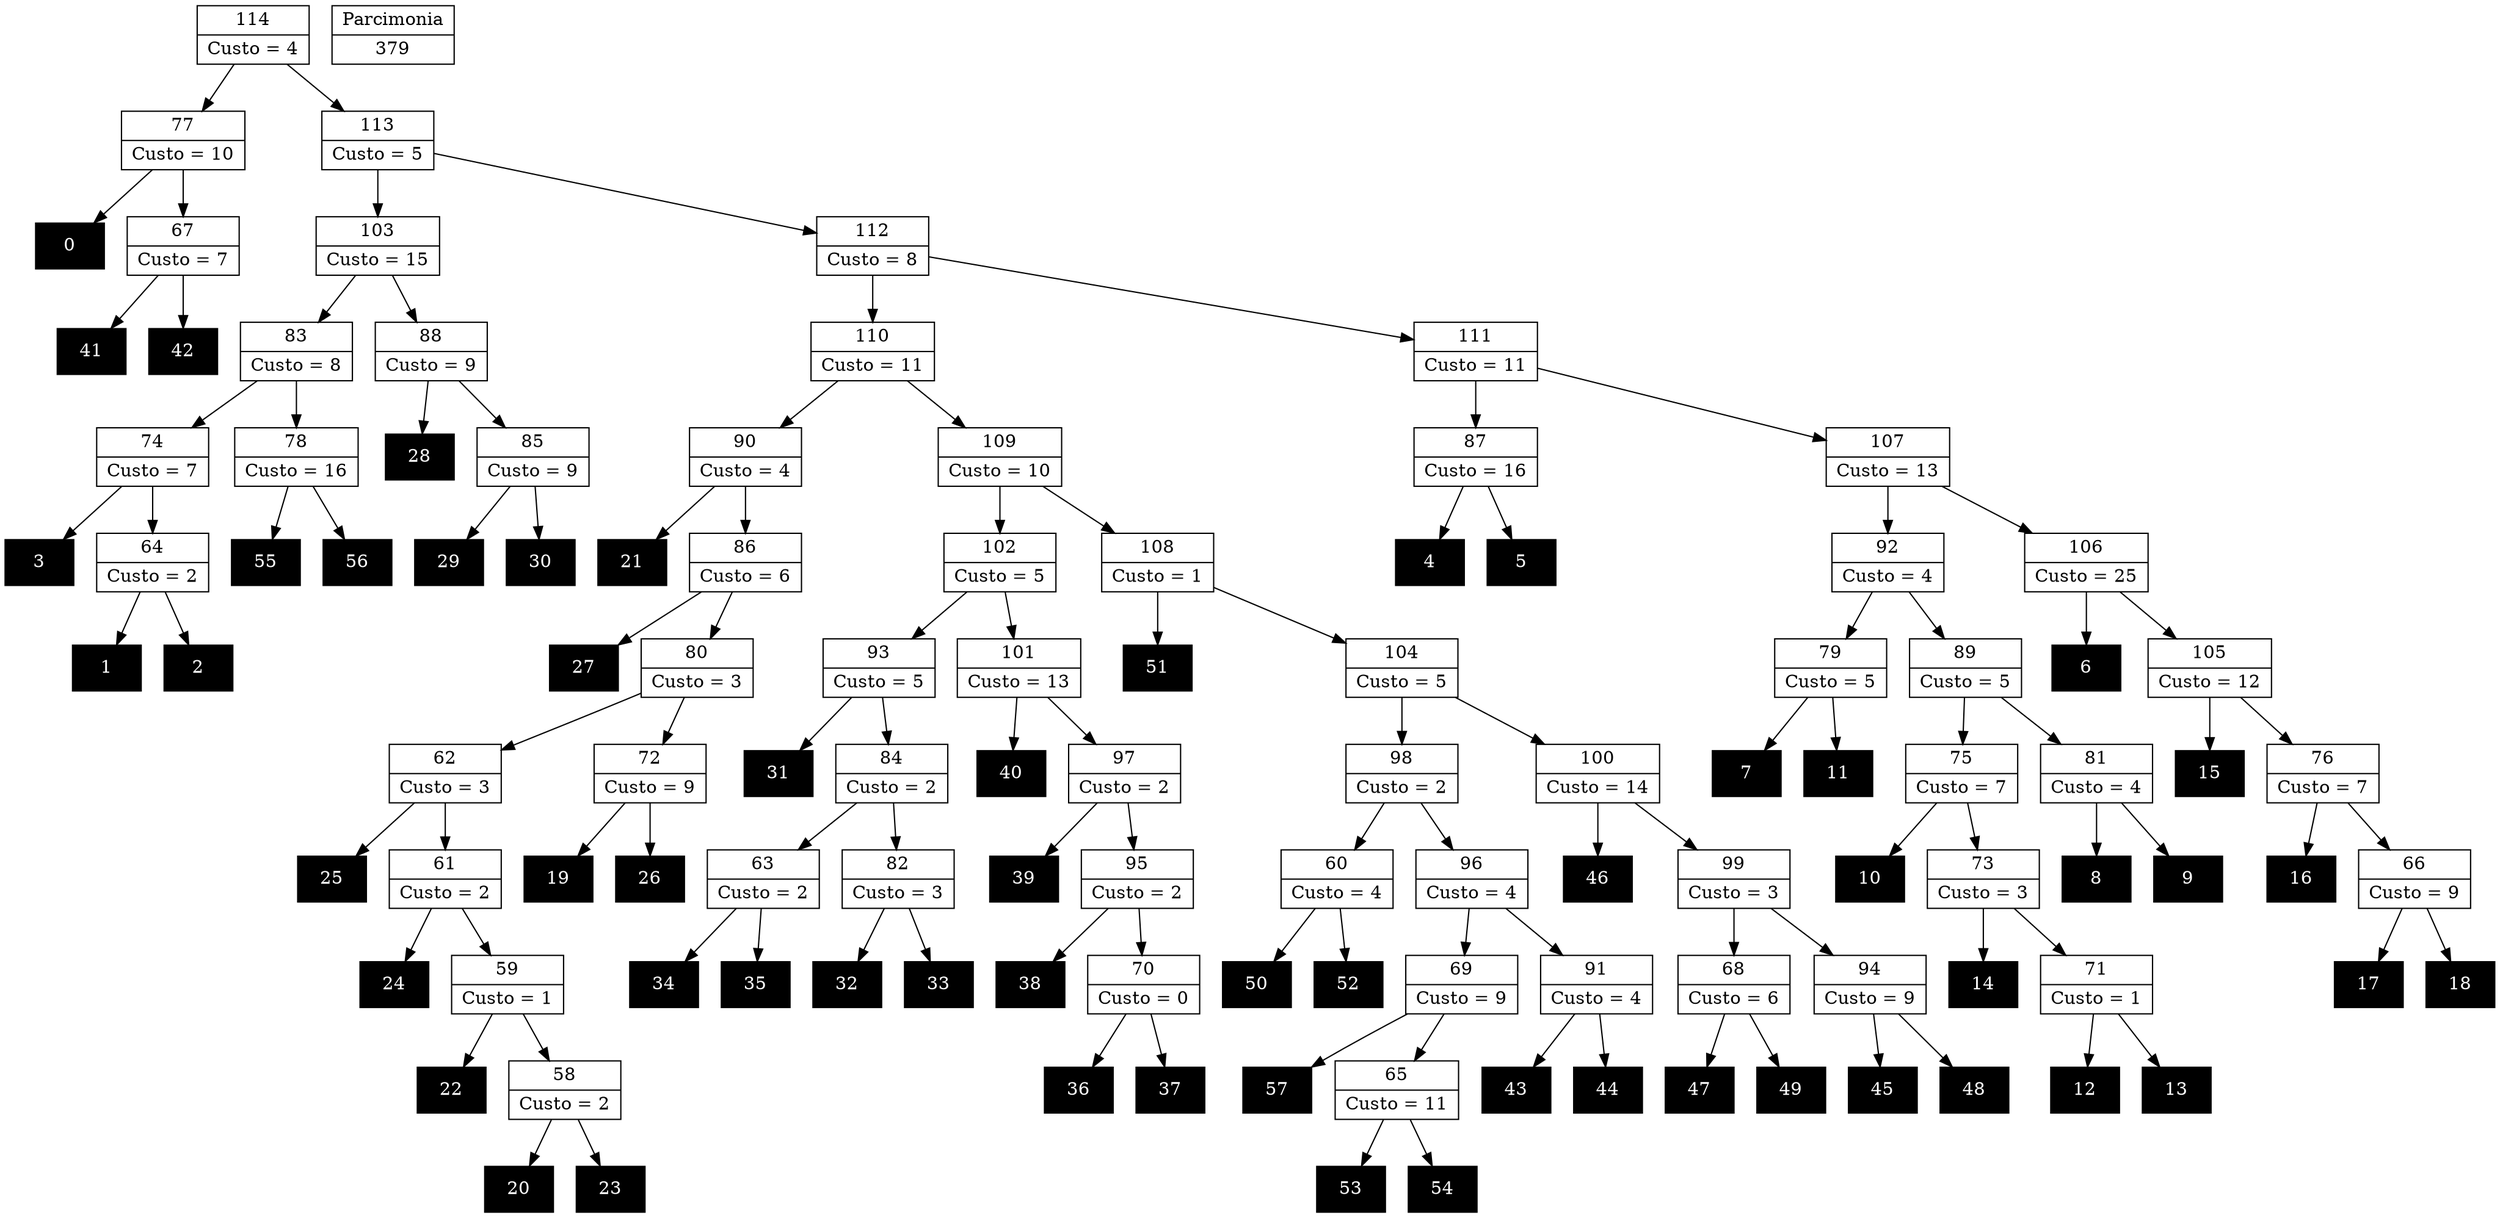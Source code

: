 Digraph G {
0 [shape="record", label="{0}",style=filled, color=black, fontcolor=white,fontsize=14, height=0.5]
1 [shape="record", label="{1}",style=filled, color=black, fontcolor=white,fontsize=14, height=0.5]
2 [shape="record", label="{2}",style=filled, color=black, fontcolor=white,fontsize=14, height=0.5]
3 [shape="record", label="{3}",style=filled, color=black, fontcolor=white,fontsize=14, height=0.5]
4 [shape="record", label="{4}",style=filled, color=black, fontcolor=white,fontsize=14, height=0.5]
5 [shape="record", label="{5}",style=filled, color=black, fontcolor=white,fontsize=14, height=0.5]
6 [shape="record", label="{6}",style=filled, color=black, fontcolor=white,fontsize=14, height=0.5]
7 [shape="record", label="{7}",style=filled, color=black, fontcolor=white,fontsize=14, height=0.5]
8 [shape="record", label="{8}",style=filled, color=black, fontcolor=white,fontsize=14, height=0.5]
9 [shape="record", label="{9}",style=filled, color=black, fontcolor=white,fontsize=14, height=0.5]
10 [shape="record", label="{10}",style=filled, color=black, fontcolor=white,fontsize=14, height=0.5]
11 [shape="record", label="{11}",style=filled, color=black, fontcolor=white,fontsize=14, height=0.5]
12 [shape="record", label="{12}",style=filled, color=black, fontcolor=white,fontsize=14, height=0.5]
13 [shape="record", label="{13}",style=filled, color=black, fontcolor=white,fontsize=14, height=0.5]
14 [shape="record", label="{14}",style=filled, color=black, fontcolor=white,fontsize=14, height=0.5]
15 [shape="record", label="{15}",style=filled, color=black, fontcolor=white,fontsize=14, height=0.5]
16 [shape="record", label="{16}",style=filled, color=black, fontcolor=white,fontsize=14, height=0.5]
17 [shape="record", label="{17}",style=filled, color=black, fontcolor=white,fontsize=14, height=0.5]
18 [shape="record", label="{18}",style=filled, color=black, fontcolor=white,fontsize=14, height=0.5]
19 [shape="record", label="{19}",style=filled, color=black, fontcolor=white,fontsize=14, height=0.5]
20 [shape="record", label="{20}",style=filled, color=black, fontcolor=white,fontsize=14, height=0.5]
21 [shape="record", label="{21}",style=filled, color=black, fontcolor=white,fontsize=14, height=0.5]
22 [shape="record", label="{22}",style=filled, color=black, fontcolor=white,fontsize=14, height=0.5]
23 [shape="record", label="{23}",style=filled, color=black, fontcolor=white,fontsize=14, height=0.5]
24 [shape="record", label="{24}",style=filled, color=black, fontcolor=white,fontsize=14, height=0.5]
25 [shape="record", label="{25}",style=filled, color=black, fontcolor=white,fontsize=14, height=0.5]
26 [shape="record", label="{26}",style=filled, color=black, fontcolor=white,fontsize=14, height=0.5]
27 [shape="record", label="{27}",style=filled, color=black, fontcolor=white,fontsize=14, height=0.5]
28 [shape="record", label="{28}",style=filled, color=black, fontcolor=white,fontsize=14, height=0.5]
29 [shape="record", label="{29}",style=filled, color=black, fontcolor=white,fontsize=14, height=0.5]
30 [shape="record", label="{30}",style=filled, color=black, fontcolor=white,fontsize=14, height=0.5]
31 [shape="record", label="{31}",style=filled, color=black, fontcolor=white,fontsize=14, height=0.5]
32 [shape="record", label="{32}",style=filled, color=black, fontcolor=white,fontsize=14, height=0.5]
33 [shape="record", label="{33}",style=filled, color=black, fontcolor=white,fontsize=14, height=0.5]
34 [shape="record", label="{34}",style=filled, color=black, fontcolor=white,fontsize=14, height=0.5]
35 [shape="record", label="{35}",style=filled, color=black, fontcolor=white,fontsize=14, height=0.5]
36 [shape="record", label="{36}",style=filled, color=black, fontcolor=white,fontsize=14, height=0.5]
37 [shape="record", label="{37}",style=filled, color=black, fontcolor=white,fontsize=14, height=0.5]
38 [shape="record", label="{38}",style=filled, color=black, fontcolor=white,fontsize=14, height=0.5]
39 [shape="record", label="{39}",style=filled, color=black, fontcolor=white,fontsize=14, height=0.5]
40 [shape="record", label="{40}",style=filled, color=black, fontcolor=white,fontsize=14, height=0.5]
41 [shape="record", label="{41}",style=filled, color=black, fontcolor=white,fontsize=14, height=0.5]
42 [shape="record", label="{42}",style=filled, color=black, fontcolor=white,fontsize=14, height=0.5]
43 [shape="record", label="{43}",style=filled, color=black, fontcolor=white,fontsize=14, height=0.5]
44 [shape="record", label="{44}",style=filled, color=black, fontcolor=white,fontsize=14, height=0.5]
45 [shape="record", label="{45}",style=filled, color=black, fontcolor=white,fontsize=14, height=0.5]
46 [shape="record", label="{46}",style=filled, color=black, fontcolor=white,fontsize=14, height=0.5]
47 [shape="record", label="{47}",style=filled, color=black, fontcolor=white,fontsize=14, height=0.5]
48 [shape="record", label="{48}",style=filled, color=black, fontcolor=white,fontsize=14, height=0.5]
49 [shape="record", label="{49}",style=filled, color=black, fontcolor=white,fontsize=14, height=0.5]
50 [shape="record", label="{50}",style=filled, color=black, fontcolor=white,fontsize=14, height=0.5]
51 [shape="record", label="{51}",style=filled, color=black, fontcolor=white,fontsize=14, height=0.5]
52 [shape="record", label="{52}",style=filled, color=black, fontcolor=white,fontsize=14, height=0.5]
53 [shape="record", label="{53}",style=filled, color=black, fontcolor=white,fontsize=14, height=0.5]
54 [shape="record", label="{54}",style=filled, color=black, fontcolor=white,fontsize=14, height=0.5]
55 [shape="record", label="{55}",style=filled, color=black, fontcolor=white,fontsize=14, height=0.5]
56 [shape="record", label="{56}",style=filled, color=black, fontcolor=white,fontsize=14, height=0.5]
57 [shape="record", label="{57}",style=filled, color=black, fontcolor=white,fontsize=14, height=0.5]
58 [shape="record", label="{58|Custo = 2}"]
59 [shape="record", label="{59|Custo = 1}"]
60 [shape="record", label="{60|Custo = 4}"]
61 [shape="record", label="{61|Custo = 2}"]
62 [shape="record", label="{62|Custo = 3}"]
63 [shape="record", label="{63|Custo = 2}"]
64 [shape="record", label="{64|Custo = 2}"]
65 [shape="record", label="{65|Custo = 11}"]
66 [shape="record", label="{66|Custo = 9}"]
67 [shape="record", label="{67|Custo = 7}"]
68 [shape="record", label="{68|Custo = 6}"]
69 [shape="record", label="{69|Custo = 9}"]
70 [shape="record", label="{70|Custo = 0}"]
71 [shape="record", label="{71|Custo = 1}"]
72 [shape="record", label="{72|Custo = 9}"]
73 [shape="record", label="{73|Custo = 3}"]
74 [shape="record", label="{74|Custo = 7}"]
75 [shape="record", label="{75|Custo = 7}"]
76 [shape="record", label="{76|Custo = 7}"]
77 [shape="record", label="{77|Custo = 10}"]
78 [shape="record", label="{78|Custo = 16}"]
79 [shape="record", label="{79|Custo = 5}"]
80 [shape="record", label="{80|Custo = 3}"]
81 [shape="record", label="{81|Custo = 4}"]
82 [shape="record", label="{82|Custo = 3}"]
83 [shape="record", label="{83|Custo = 8}"]
84 [shape="record", label="{84|Custo = 2}"]
85 [shape="record", label="{85|Custo = 9}"]
86 [shape="record", label="{86|Custo = 6}"]
87 [shape="record", label="{87|Custo = 16}"]
88 [shape="record", label="{88|Custo = 9}"]
89 [shape="record", label="{89|Custo = 5}"]
90 [shape="record", label="{90|Custo = 4}"]
91 [shape="record", label="{91|Custo = 4}"]
92 [shape="record", label="{92|Custo = 4}"]
93 [shape="record", label="{93|Custo = 5}"]
94 [shape="record", label="{94|Custo = 9}"]
95 [shape="record", label="{95|Custo = 2}"]
96 [shape="record", label="{96|Custo = 4}"]
97 [shape="record", label="{97|Custo = 2}"]
98 [shape="record", label="{98|Custo = 2}"]
99 [shape="record", label="{99|Custo = 3}"]
100 [shape="record", label="{100|Custo = 14}"]
101 [shape="record", label="{101|Custo = 13}"]
102 [shape="record", label="{102|Custo = 5}"]
103 [shape="record", label="{103|Custo = 15}"]
104 [shape="record", label="{104|Custo = 5}"]
105 [shape="record", label="{105|Custo = 12}"]
106 [shape="record", label="{106|Custo = 25}"]
107 [shape="record", label="{107|Custo = 13}"]
108 [shape="record", label="{108|Custo = 1}"]
109 [shape="record", label="{109|Custo = 10}"]
110 [shape="record", label="{110|Custo = 11}"]
111 [shape="record", label="{111|Custo = 11}"]
112 [shape="record", label="{112|Custo = 8}"]
113 [shape="record", label="{113|Custo = 5}"]
114 [shape="record", label="{114|Custo = 4}"]

58->23
58->20
59->58
59->22
60->52
60->50
61->59
61->24
62->61
62->25
63->35
63->34
64->2
64->1
65->54
65->53
66->18
66->17
67->42
67->41
68->49
68->47
69->65
69->57
70->37
70->36
71->13
71->12
72->26
72->19
73->71
73->14
74->64
74->3
75->73
75->10
76->66
76->16
77->67
77->0
78->56
78->55
79->11
79->7
80->72
80->62
81->9
81->8
82->33
82->32
83->78
83->74
84->82
84->63
85->30
85->29
86->80
86->27
87->5
87->4
88->85
88->28
89->81
89->75
90->86
90->21
91->44
91->43
92->89
92->79
93->84
93->31
94->48
94->45
95->70
95->38
96->91
96->69
97->95
97->39
98->96
98->60
99->94
99->68
100->99
100->46
101->97
101->40
102->101
102->93
103->88
103->83
104->100
104->98
105->76
105->15
106->105
106->6
107->106
107->92
108->104
108->51
109->108
109->102
110->109
110->90
111->107
111->87
112->111
112->110
113->112
113->103
114->113
114->77

379 [shape="record", label="{Parcimonia|379}"]
}